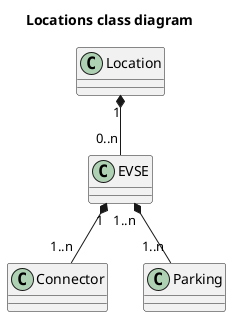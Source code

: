 @startuml
title Locations class diagram

Location "1" *-- "0..n" EVSE
EVSE     "1" *-- "1..n" Connector
EVSE     "1..n" *-- "1..n" Parking

@enduml